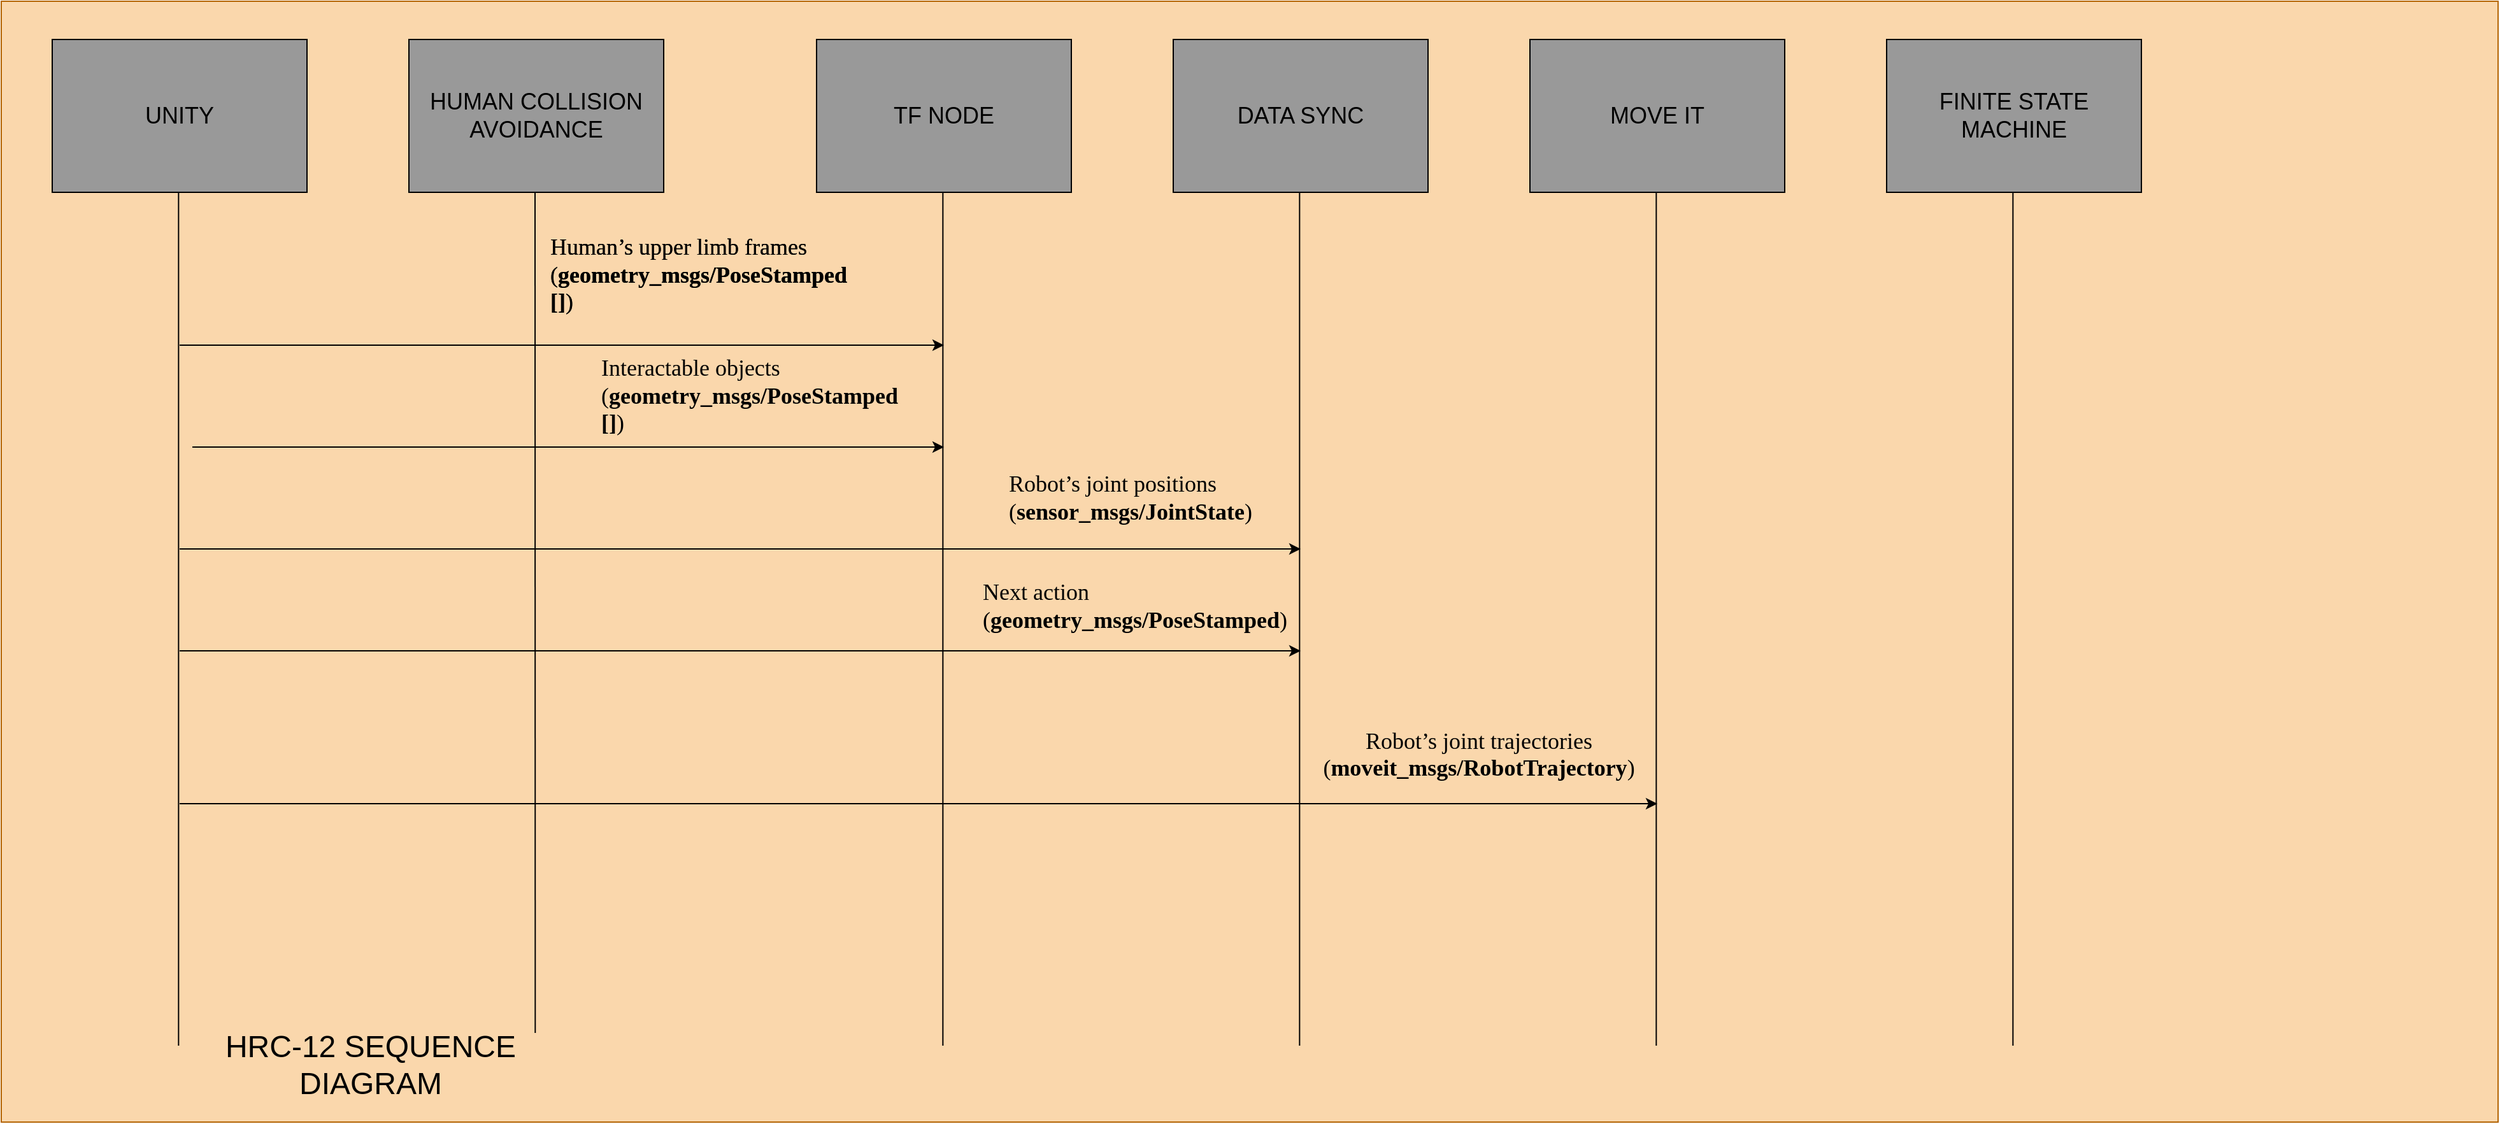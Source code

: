 <mxfile version="14.7.2" type="github">
  <diagram name="Page-1" id="13e1069c-82ec-6db2-03f1-153e76fe0fe0">
    <mxGraphModel dx="2830" dy="1032" grid="1" gridSize="10" guides="1" tooltips="1" connect="1" arrows="1" fold="1" page="1" pageScale="1" pageWidth="1100" pageHeight="850" background="none" math="0" shadow="0">
      <root>
        <mxCell id="0" />
        <mxCell id="1" parent="0" />
        <mxCell id="t7-XMpVzIaBx_4DzY6IZ-27" value="" style="rounded=0;whiteSpace=wrap;html=1;strokeColor=#b46504;fillColor=#fad7ac;" parent="1" vertex="1">
          <mxGeometry x="-240" y="10" width="1960" height="880" as="geometry" />
        </mxCell>
        <mxCell id="t7-XMpVzIaBx_4DzY6IZ-3" value="&lt;font style=&quot;font-size: 18px&quot;&gt;TF NODE&lt;/font&gt;" style="rounded=0;whiteSpace=wrap;html=1;fillColor=#999999;" parent="1" vertex="1">
          <mxGeometry x="400" y="40" width="200" height="120" as="geometry" />
        </mxCell>
        <mxCell id="t7-XMpVzIaBx_4DzY6IZ-5" value="&lt;font style=&quot;font-size: 18px&quot;&gt;DATA SYNC&lt;/font&gt;" style="rounded=0;whiteSpace=wrap;html=1;fillColor=#999999;" parent="1" vertex="1">
          <mxGeometry x="680" y="40" width="200" height="120" as="geometry" />
        </mxCell>
        <mxCell id="t7-XMpVzIaBx_4DzY6IZ-6" value="&lt;font style=&quot;font-size: 18px&quot;&gt;MOVE IT&lt;/font&gt;" style="rounded=0;whiteSpace=wrap;html=1;fillColor=#999999;" parent="1" vertex="1">
          <mxGeometry x="960" y="40" width="200" height="120" as="geometry" />
        </mxCell>
        <mxCell id="t7-XMpVzIaBx_4DzY6IZ-10" value="" style="endArrow=none;html=1;entryX=0.5;entryY=1;entryDx=0;entryDy=0;" parent="1" edge="1">
          <mxGeometry width="50" height="50" relative="1" as="geometry">
            <mxPoint x="499.17" y="830.0" as="sourcePoint" />
            <mxPoint x="499.17" y="160" as="targetPoint" />
          </mxGeometry>
        </mxCell>
        <mxCell id="t7-XMpVzIaBx_4DzY6IZ-12" value="" style="endArrow=none;html=1;entryX=0.5;entryY=1;entryDx=0;entryDy=0;" parent="1" edge="1">
          <mxGeometry width="50" height="50" relative="1" as="geometry">
            <mxPoint x="779.17" y="830.0" as="sourcePoint" />
            <mxPoint x="779.17" y="160" as="targetPoint" />
          </mxGeometry>
        </mxCell>
        <mxCell id="t7-XMpVzIaBx_4DzY6IZ-13" value="" style="endArrow=none;html=1;entryX=0.5;entryY=1;entryDx=0;entryDy=0;" parent="1" edge="1">
          <mxGeometry width="50" height="50" relative="1" as="geometry">
            <mxPoint x="1059.17" y="830.0" as="sourcePoint" />
            <mxPoint x="1059.17" y="160" as="targetPoint" />
          </mxGeometry>
        </mxCell>
        <mxCell id="t7-XMpVzIaBx_4DzY6IZ-15" value="&lt;font style=&quot;font-size: 18px&quot;&gt;UNITY&lt;/font&gt;" style="rounded=0;whiteSpace=wrap;html=1;fillColor=#999999;" parent="1" vertex="1">
          <mxGeometry x="-200" y="40" width="200" height="120" as="geometry" />
        </mxCell>
        <mxCell id="t7-XMpVzIaBx_4DzY6IZ-16" value="" style="endArrow=none;html=1;entryX=0.5;entryY=1;entryDx=0;entryDy=0;" parent="1" edge="1">
          <mxGeometry width="50" height="50" relative="1" as="geometry">
            <mxPoint x="-100.83" y="830.0" as="sourcePoint" />
            <mxPoint x="-100.83" y="160" as="targetPoint" />
          </mxGeometry>
        </mxCell>
        <mxCell id="t7-XMpVzIaBx_4DzY6IZ-17" value="" style="endArrow=classic;html=1;" parent="1" edge="1">
          <mxGeometry width="50" height="50" relative="1" as="geometry">
            <mxPoint x="-100" y="280" as="sourcePoint" />
            <mxPoint x="500" y="280" as="targetPoint" />
          </mxGeometry>
        </mxCell>
        <mxCell id="t7-XMpVzIaBx_4DzY6IZ-18" value="" style="endArrow=classic;html=1;" parent="1" edge="1">
          <mxGeometry width="50" height="50" relative="1" as="geometry">
            <mxPoint x="-90" y="360" as="sourcePoint" />
            <mxPoint x="500" y="360" as="targetPoint" />
          </mxGeometry>
        </mxCell>
        <mxCell id="t7-XMpVzIaBx_4DzY6IZ-19" value="&lt;p style=&quot;margin-top: 0pt ; margin-bottom: 0pt ; margin-left: 0in ; text-align: left ; direction: ltr ; unicode-bidi: embed ; word-break: normal&quot;&gt;&lt;font style=&quot;font-size: 18px&quot;&gt;&lt;span style=&quot;font-family: &amp;#34;calibri&amp;#34;&quot;&gt;Human’s upper limb frames (&lt;/span&gt;&lt;span style=&quot;font-family: &amp;#34;calibri&amp;#34; ; font-weight: bold&quot;&gt;geometry_msgs&lt;/span&gt;&lt;span style=&quot;font-family: &amp;#34;calibri&amp;#34; ; font-weight: bold&quot;&gt;/&lt;/span&gt;&lt;span style=&quot;font-family: &amp;#34;calibri&amp;#34; ; font-weight: bold&quot;&gt;PoseStamped&lt;/span&gt;&lt;span style=&quot;font-family: &amp;#34;calibri&amp;#34; ; font-weight: bold&quot;&gt;&lt;br&gt;[]&lt;/span&gt;&lt;span style=&quot;font-family: &amp;#34;calibri&amp;#34;&quot;&gt;)&lt;/span&gt;&lt;/font&gt;&lt;/p&gt;" style="text;html=1;strokeColor=none;fillColor=none;align=center;verticalAlign=middle;whiteSpace=wrap;rounded=0;" parent="1" vertex="1">
          <mxGeometry x="190" y="170" width="260" height="110" as="geometry" />
        </mxCell>
        <mxCell id="t7-XMpVzIaBx_4DzY6IZ-21" value="" style="endArrow=classic;html=1;" parent="1" edge="1">
          <mxGeometry width="50" height="50" relative="1" as="geometry">
            <mxPoint x="-100" y="440" as="sourcePoint" />
            <mxPoint x="780" y="440" as="targetPoint" />
          </mxGeometry>
        </mxCell>
        <mxCell id="t7-XMpVzIaBx_4DzY6IZ-22" value="&lt;p style=&quot;margin-top: 0pt ; margin-bottom: 0pt ; margin-left: 0in ; text-align: left ; direction: ltr ; unicode-bidi: embed ; word-break: normal&quot;&gt;&lt;font style=&quot;font-size: 18px&quot;&gt;&lt;span style=&quot;font-family: &amp;#34;calibri&amp;#34;&quot;&gt;Robot’s joint positions (&lt;/span&gt;&lt;span style=&quot;font-family: &amp;#34;calibri&amp;#34; ; font-weight: bold&quot;&gt;sensor_msgs&lt;/span&gt;&lt;span style=&quot;font-family: &amp;#34;calibri&amp;#34; ; font-weight: bold&quot;&gt;/&lt;/span&gt;&lt;span style=&quot;font-family: &amp;#34;calibri&amp;#34; ; font-weight: bold&quot;&gt;JointState&lt;/span&gt;&lt;span style=&quot;font-family: &amp;#34;calibri&amp;#34;&quot;&gt;)&lt;/span&gt;&lt;/font&gt;&lt;/p&gt;" style="text;html=1;strokeColor=none;fillColor=none;align=center;verticalAlign=middle;whiteSpace=wrap;rounded=0;" parent="1" vertex="1">
          <mxGeometry x="550" y="360" width="220" height="80" as="geometry" />
        </mxCell>
        <mxCell id="t7-XMpVzIaBx_4DzY6IZ-23" value="" style="endArrow=classic;html=1;" parent="1" edge="1">
          <mxGeometry width="50" height="50" relative="1" as="geometry">
            <mxPoint x="-100" y="520" as="sourcePoint" />
            <mxPoint x="780" y="520" as="targetPoint" />
          </mxGeometry>
        </mxCell>
        <mxCell id="t7-XMpVzIaBx_4DzY6IZ-24" value="&lt;p style=&quot;margin-top: 0pt ; margin-bottom: 0pt ; margin-left: 0in ; text-align: left ; direction: ltr ; unicode-bidi: embed ; word-break: normal&quot;&gt;&lt;font style=&quot;font-size: 18px&quot;&gt;&lt;span style=&quot;font-family: &amp;#34;calibri&amp;#34;&quot;&gt;Next action (&lt;/span&gt;&lt;span style=&quot;font-family: &amp;#34;calibri&amp;#34; ; font-weight: bold&quot;&gt;geometry_msgs&lt;/span&gt;&lt;span style=&quot;font-family: &amp;#34;calibri&amp;#34; ; font-weight: bold&quot;&gt;/&lt;/span&gt;&lt;span style=&quot;font-family: &amp;#34;calibri&amp;#34; ; font-weight: bold&quot;&gt;PoseStamped&lt;/span&gt;&lt;span style=&quot;font-family: &amp;#34;calibri&amp;#34;&quot;&gt;)&lt;/span&gt;&lt;/font&gt;&lt;/p&gt;" style="text;html=1;strokeColor=none;fillColor=none;align=center;verticalAlign=middle;whiteSpace=wrap;rounded=0;" parent="1" vertex="1">
          <mxGeometry x="530" y="460" width="240" height="50" as="geometry" />
        </mxCell>
        <mxCell id="t7-XMpVzIaBx_4DzY6IZ-25" value="" style="endArrow=classic;html=1;" parent="1" edge="1">
          <mxGeometry width="50" height="50" relative="1" as="geometry">
            <mxPoint x="-100" y="640" as="sourcePoint" />
            <mxPoint x="1060" y="640" as="targetPoint" />
          </mxGeometry>
        </mxCell>
        <mxCell id="t7-XMpVzIaBx_4DzY6IZ-26" value="&lt;font style=&quot;font-size: 18px&quot;&gt;&lt;br&gt;&lt;br&gt;&lt;br&gt;&lt;br&gt;&lt;span style=&quot;text-align: left ; font-family: &amp;#34;calibri&amp;#34;&quot;&gt;&lt;br&gt;&lt;br&gt;Robot’s joint trajectories (&lt;/span&gt;&lt;span style=&quot;text-align: left ; font-family: &amp;#34;calibri&amp;#34; ; font-weight: bold&quot;&gt;moveit_msgs&lt;/span&gt;&lt;span style=&quot;text-align: left ; font-family: &amp;#34;calibri&amp;#34; ; font-weight: bold&quot;&gt;/&lt;/span&gt;&lt;span style=&quot;text-align: left ; font-family: &amp;#34;calibri&amp;#34; ; font-weight: bold&quot;&gt;RobotTrajectory&lt;/span&gt;&lt;span style=&quot;text-align: left ; font-family: &amp;#34;calibri&amp;#34;&quot;&gt;)&lt;/span&gt;&lt;br&gt;&lt;br&gt;&lt;br&gt;&lt;br&gt;&lt;br&gt;&lt;/font&gt;" style="text;html=1;strokeColor=none;fillColor=none;align=center;verticalAlign=middle;whiteSpace=wrap;rounded=0;" parent="1" vertex="1">
          <mxGeometry x="800" y="540" width="240" height="80" as="geometry" />
        </mxCell>
        <mxCell id="t7-XMpVzIaBx_4DzY6IZ-28" value="&lt;font style=&quot;font-size: 24px&quot;&gt;HRC-12 SEQUENCE DIAGRAM&lt;/font&gt;" style="text;html=1;strokeColor=none;fillColor=none;align=center;verticalAlign=middle;whiteSpace=wrap;rounded=0;" parent="1" vertex="1">
          <mxGeometry x="-70" y="810" width="240" height="70" as="geometry" />
        </mxCell>
        <mxCell id="0IMzSZd_7ckKA1A_4pC--3" value="&lt;font style=&quot;font-size: 18px&quot;&gt;FINITE STATE MACHINE&lt;/font&gt;" style="rounded=0;whiteSpace=wrap;html=1;fillColor=#999999;" vertex="1" parent="1">
          <mxGeometry x="1240" y="40" width="200" height="120" as="geometry" />
        </mxCell>
        <mxCell id="0IMzSZd_7ckKA1A_4pC--5" value="&lt;font style=&quot;font-size: 18px&quot;&gt;HUMAN COLLISION AVOIDANCE&lt;/font&gt;" style="rounded=0;whiteSpace=wrap;html=1;fillColor=#999999;" vertex="1" parent="1">
          <mxGeometry x="80" y="40" width="200" height="120" as="geometry" />
        </mxCell>
        <mxCell id="0IMzSZd_7ckKA1A_4pC--6" value="&lt;p style=&quot;margin-top: 0pt ; margin-bottom: 0pt ; margin-left: 0in ; text-align: left ; direction: ltr ; unicode-bidi: embed ; word-break: normal&quot;&gt;&lt;font style=&quot;font-size: 18px&quot;&gt;&lt;span style=&quot;font-family: &amp;#34;calibri&amp;#34;&quot;&gt;Human’s upper limb frames (&lt;/span&gt;&lt;span style=&quot;font-family: &amp;#34;calibri&amp;#34; ; font-weight: bold&quot;&gt;geometry_msgs&lt;/span&gt;&lt;span style=&quot;font-family: &amp;#34;calibri&amp;#34; ; font-weight: bold&quot;&gt;/&lt;/span&gt;&lt;span style=&quot;font-family: &amp;#34;calibri&amp;#34; ; font-weight: bold&quot;&gt;PoseStamped&lt;/span&gt;&lt;span style=&quot;font-family: &amp;#34;calibri&amp;#34; ; font-weight: bold&quot;&gt;&lt;br&gt;[]&lt;/span&gt;&lt;span style=&quot;font-family: &amp;#34;calibri&amp;#34;&quot;&gt;)&lt;/span&gt;&lt;/font&gt;&lt;/p&gt;" style="text;html=1;strokeColor=none;fillColor=none;align=center;verticalAlign=middle;whiteSpace=wrap;rounded=0;" vertex="1" parent="1">
          <mxGeometry x="190" y="170" width="260" height="110" as="geometry" />
        </mxCell>
        <mxCell id="0IMzSZd_7ckKA1A_4pC--7" value="&lt;p style=&quot;margin-top: 0pt ; margin-bottom: 0pt ; margin-left: 0in ; text-align: left ; direction: ltr ; unicode-bidi: embed ; word-break: normal&quot;&gt;&lt;font style=&quot;font-size: 18px&quot;&gt;&lt;span style=&quot;font-family: &amp;#34;calibri&amp;#34;&quot;&gt;Interactable objects (&lt;/span&gt;&lt;span style=&quot;font-family: &amp;#34;calibri&amp;#34; ; font-weight: bold&quot;&gt;geometry_msgs&lt;/span&gt;&lt;span style=&quot;font-family: &amp;#34;calibri&amp;#34; ; font-weight: bold&quot;&gt;/&lt;/span&gt;&lt;span style=&quot;font-family: &amp;#34;calibri&amp;#34; ; font-weight: bold&quot;&gt;PoseStamped&lt;/span&gt;&lt;span style=&quot;font-family: &amp;#34;calibri&amp;#34; ; font-weight: bold&quot;&gt;&lt;br&gt;[]&lt;/span&gt;&lt;span style=&quot;font-family: &amp;#34;calibri&amp;#34;&quot;&gt;)&lt;/span&gt;&lt;/font&gt;&lt;/p&gt;" style="text;html=1;strokeColor=none;fillColor=none;align=center;verticalAlign=middle;whiteSpace=wrap;rounded=0;" vertex="1" parent="1">
          <mxGeometry x="230" y="290" width="250" height="60" as="geometry" />
        </mxCell>
        <mxCell id="0IMzSZd_7ckKA1A_4pC--8" value="" style="endArrow=none;html=1;" edge="1" parent="1">
          <mxGeometry width="50" height="50" relative="1" as="geometry">
            <mxPoint x="179.17" y="820.0" as="sourcePoint" />
            <mxPoint x="179" y="160" as="targetPoint" />
          </mxGeometry>
        </mxCell>
        <mxCell id="0IMzSZd_7ckKA1A_4pC--29" value="" style="endArrow=none;html=1;entryX=0.5;entryY=1;entryDx=0;entryDy=0;" edge="1" parent="1">
          <mxGeometry width="50" height="50" relative="1" as="geometry">
            <mxPoint x="1339.17" y="830.0" as="sourcePoint" />
            <mxPoint x="1339.17" y="160" as="targetPoint" />
          </mxGeometry>
        </mxCell>
      </root>
    </mxGraphModel>
  </diagram>
</mxfile>
